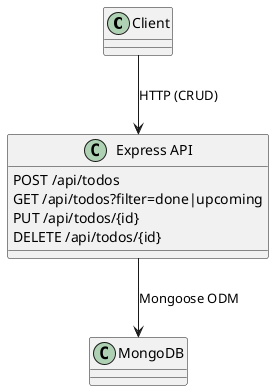@startuml
!define RECTANGLE class
RECTANGLE "Client" as client
RECTANGLE "Express API" as api
RECTANGLE "MongoDB" as db

client --> api : HTTP (CRUD)
api --> db : Mongoose ODM

api : POST /api/todos
api : GET /api/todos?filter=done|upcoming
api : PUT /api/todos/{id}
api : DELETE /api/todos/{id}
@enduml 